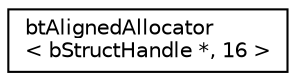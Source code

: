digraph "Graphical Class Hierarchy"
{
  edge [fontname="Helvetica",fontsize="10",labelfontname="Helvetica",labelfontsize="10"];
  node [fontname="Helvetica",fontsize="10",shape=record];
  rankdir="LR";
  Node1 [label="btAlignedAllocator\l\< bStructHandle *, 16 \>",height=0.2,width=0.4,color="black", fillcolor="white", style="filled",URL="$classbt_aligned_allocator.html"];
}
